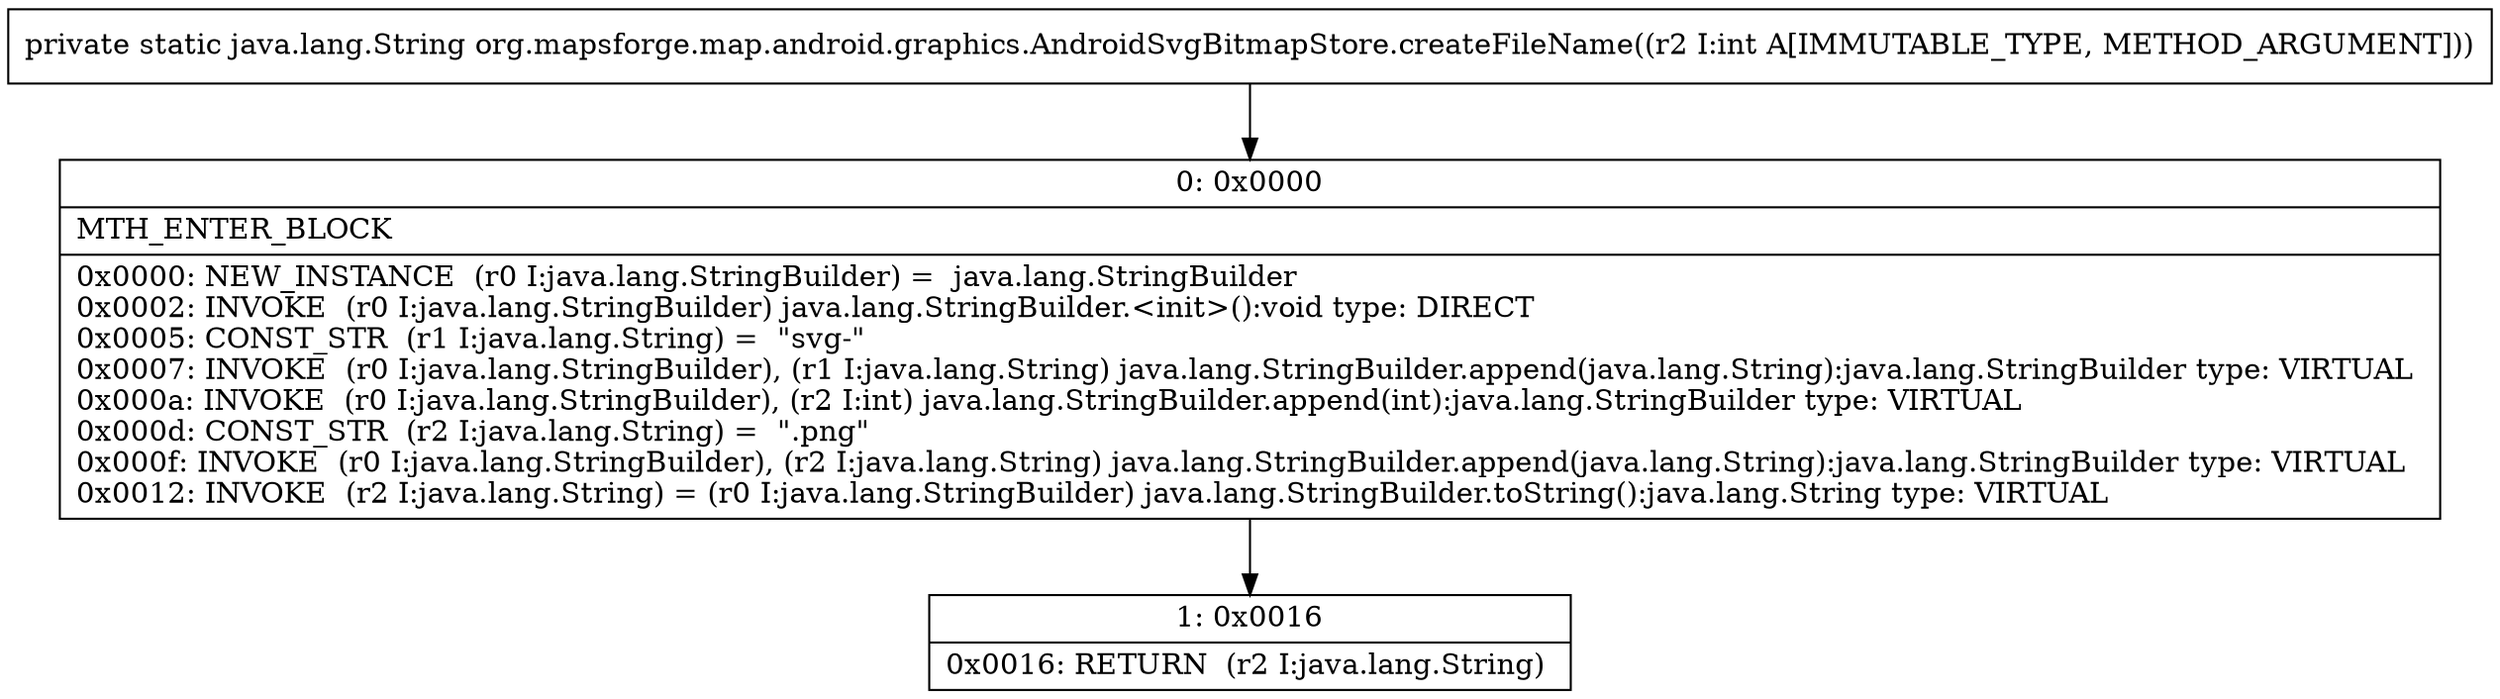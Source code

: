 digraph "CFG fororg.mapsforge.map.android.graphics.AndroidSvgBitmapStore.createFileName(I)Ljava\/lang\/String;" {
Node_0 [shape=record,label="{0\:\ 0x0000|MTH_ENTER_BLOCK\l|0x0000: NEW_INSTANCE  (r0 I:java.lang.StringBuilder) =  java.lang.StringBuilder \l0x0002: INVOKE  (r0 I:java.lang.StringBuilder) java.lang.StringBuilder.\<init\>():void type: DIRECT \l0x0005: CONST_STR  (r1 I:java.lang.String) =  \"svg\-\" \l0x0007: INVOKE  (r0 I:java.lang.StringBuilder), (r1 I:java.lang.String) java.lang.StringBuilder.append(java.lang.String):java.lang.StringBuilder type: VIRTUAL \l0x000a: INVOKE  (r0 I:java.lang.StringBuilder), (r2 I:int) java.lang.StringBuilder.append(int):java.lang.StringBuilder type: VIRTUAL \l0x000d: CONST_STR  (r2 I:java.lang.String) =  \".png\" \l0x000f: INVOKE  (r0 I:java.lang.StringBuilder), (r2 I:java.lang.String) java.lang.StringBuilder.append(java.lang.String):java.lang.StringBuilder type: VIRTUAL \l0x0012: INVOKE  (r2 I:java.lang.String) = (r0 I:java.lang.StringBuilder) java.lang.StringBuilder.toString():java.lang.String type: VIRTUAL \l}"];
Node_1 [shape=record,label="{1\:\ 0x0016|0x0016: RETURN  (r2 I:java.lang.String) \l}"];
MethodNode[shape=record,label="{private static java.lang.String org.mapsforge.map.android.graphics.AndroidSvgBitmapStore.createFileName((r2 I:int A[IMMUTABLE_TYPE, METHOD_ARGUMENT])) }"];
MethodNode -> Node_0;
Node_0 -> Node_1;
}

